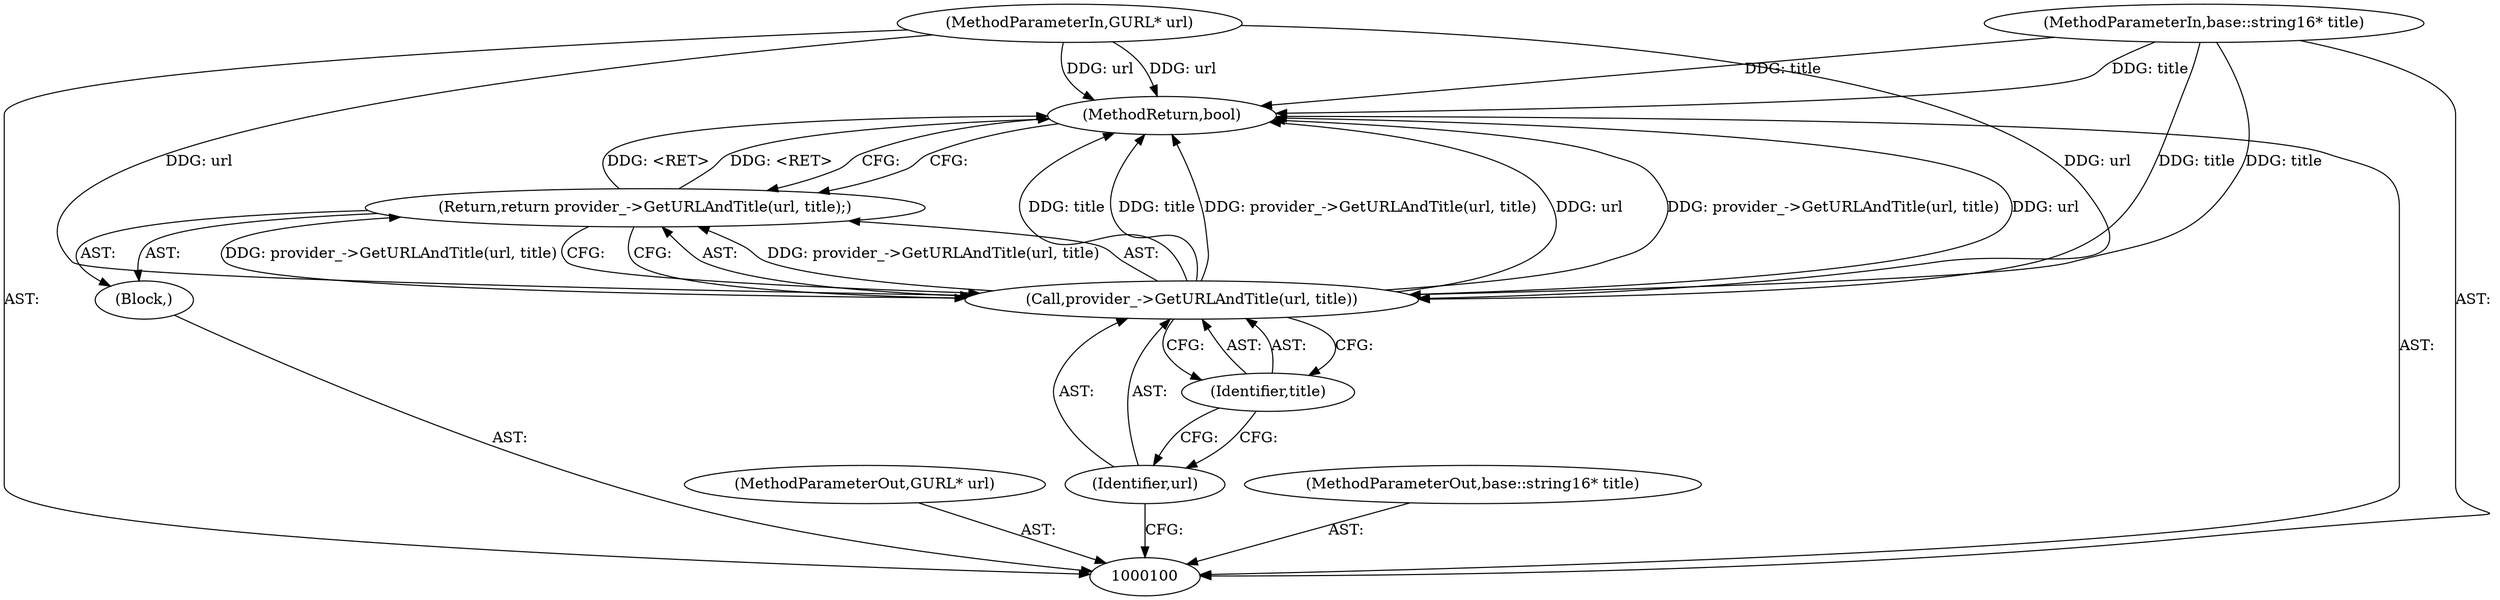 digraph "1_Chrome_1161a49d663dd395bd639549c2dfe7324f847938_6" {
"1000108" [label="(MethodReturn,bool)"];
"1000101" [label="(MethodParameterIn,GURL* url)"];
"1000119" [label="(MethodParameterOut,GURL* url)"];
"1000102" [label="(MethodParameterIn,base::string16* title)"];
"1000120" [label="(MethodParameterOut,base::string16* title)"];
"1000103" [label="(Block,)"];
"1000104" [label="(Return,return provider_->GetURLAndTitle(url, title);)"];
"1000106" [label="(Identifier,url)"];
"1000107" [label="(Identifier,title)"];
"1000105" [label="(Call,provider_->GetURLAndTitle(url, title))"];
"1000108" -> "1000100"  [label="AST: "];
"1000108" -> "1000104"  [label="CFG: "];
"1000105" -> "1000108"  [label="DDG: title"];
"1000105" -> "1000108"  [label="DDG: provider_->GetURLAndTitle(url, title)"];
"1000105" -> "1000108"  [label="DDG: url"];
"1000102" -> "1000108"  [label="DDG: title"];
"1000101" -> "1000108"  [label="DDG: url"];
"1000104" -> "1000108"  [label="DDG: <RET>"];
"1000101" -> "1000100"  [label="AST: "];
"1000101" -> "1000108"  [label="DDG: url"];
"1000101" -> "1000105"  [label="DDG: url"];
"1000119" -> "1000100"  [label="AST: "];
"1000102" -> "1000100"  [label="AST: "];
"1000102" -> "1000108"  [label="DDG: title"];
"1000102" -> "1000105"  [label="DDG: title"];
"1000120" -> "1000100"  [label="AST: "];
"1000103" -> "1000100"  [label="AST: "];
"1000104" -> "1000103"  [label="AST: "];
"1000104" -> "1000103"  [label="AST: "];
"1000104" -> "1000105"  [label="CFG: "];
"1000105" -> "1000104"  [label="AST: "];
"1000108" -> "1000104"  [label="CFG: "];
"1000104" -> "1000108"  [label="DDG: <RET>"];
"1000105" -> "1000104"  [label="DDG: provider_->GetURLAndTitle(url, title)"];
"1000106" -> "1000105"  [label="AST: "];
"1000106" -> "1000100"  [label="CFG: "];
"1000107" -> "1000106"  [label="CFG: "];
"1000107" -> "1000105"  [label="AST: "];
"1000107" -> "1000106"  [label="CFG: "];
"1000105" -> "1000107"  [label="CFG: "];
"1000105" -> "1000104"  [label="AST: "];
"1000105" -> "1000107"  [label="CFG: "];
"1000106" -> "1000105"  [label="AST: "];
"1000107" -> "1000105"  [label="AST: "];
"1000104" -> "1000105"  [label="CFG: "];
"1000105" -> "1000108"  [label="DDG: title"];
"1000105" -> "1000108"  [label="DDG: provider_->GetURLAndTitle(url, title)"];
"1000105" -> "1000108"  [label="DDG: url"];
"1000105" -> "1000104"  [label="DDG: provider_->GetURLAndTitle(url, title)"];
"1000101" -> "1000105"  [label="DDG: url"];
"1000102" -> "1000105"  [label="DDG: title"];
}
